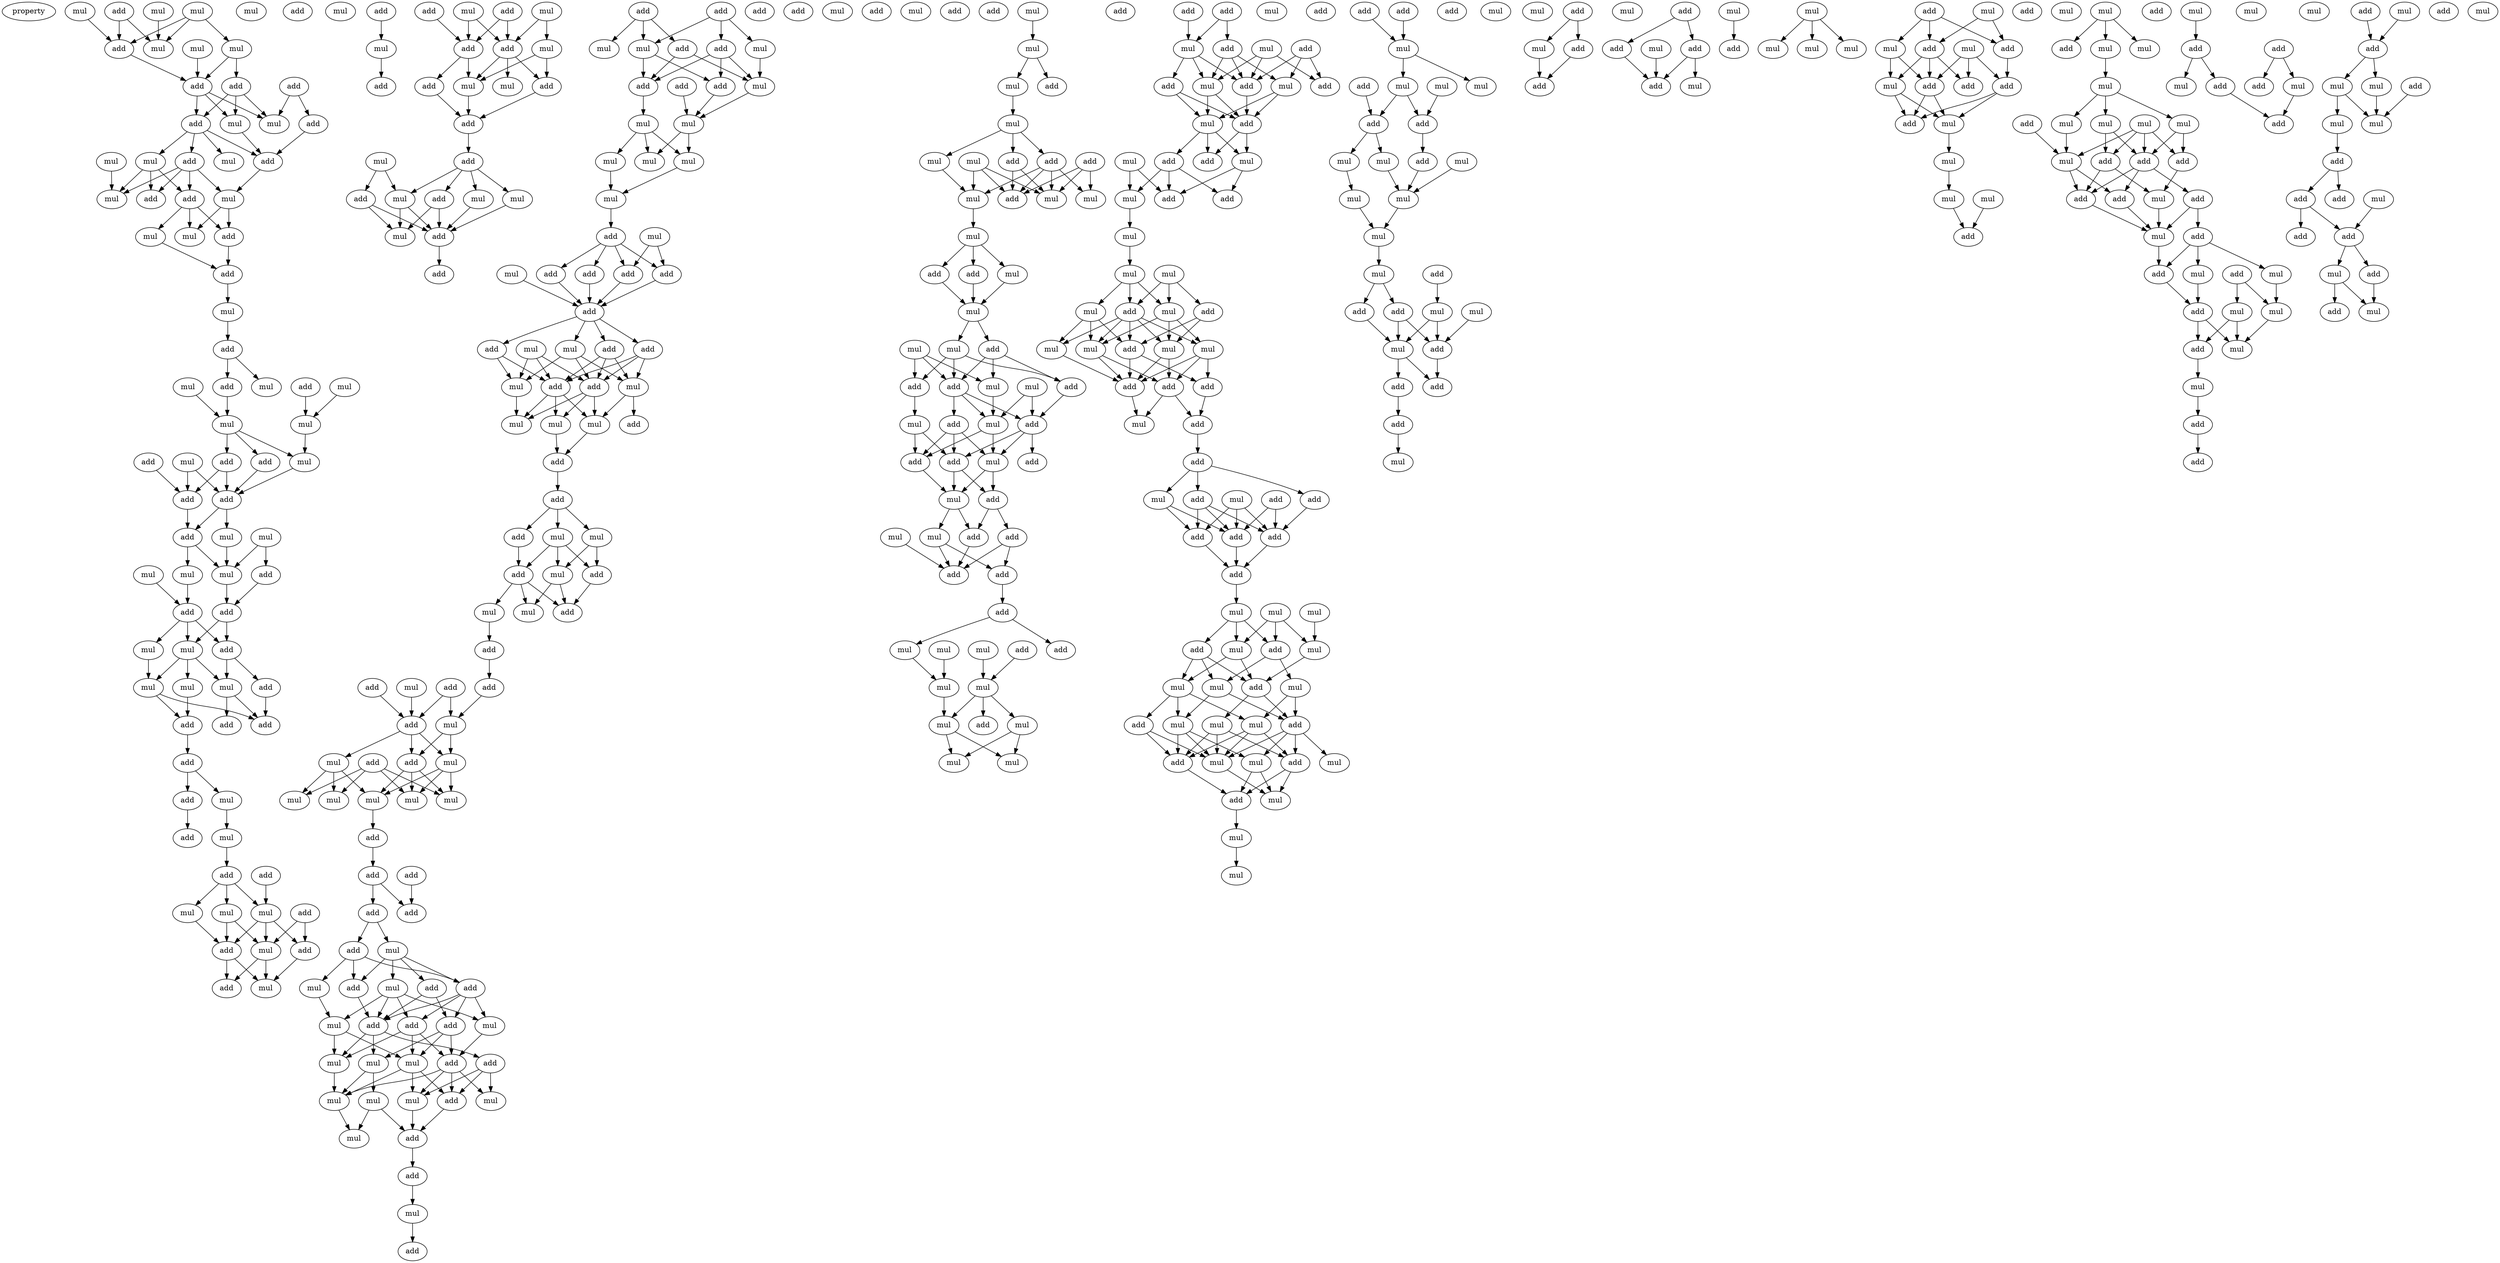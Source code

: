 digraph {
    node [fontcolor=black]
    property [mul=2,lf=1.0]
    0 [ label = add ];
    1 [ label = mul ];
    2 [ label = mul ];
    3 [ label = mul ];
    4 [ label = mul ];
    5 [ label = mul ];
    6 [ label = add ];
    7 [ label = mul ];
    8 [ label = add ];
    9 [ label = add ];
    10 [ label = add ];
    11 [ label = mul ];
    12 [ label = add ];
    13 [ label = mul ];
    14 [ label = add ];
    15 [ label = mul ];
    16 [ label = mul ];
    17 [ label = add ];
    18 [ label = add ];
    19 [ label = mul ];
    20 [ label = add ];
    21 [ label = add ];
    22 [ label = mul ];
    23 [ label = mul ];
    24 [ label = mul ];
    25 [ label = add ];
    26 [ label = mul ];
    27 [ label = add ];
    28 [ label = mul ];
    29 [ label = mul ];
    30 [ label = add ];
    31 [ label = mul ];
    32 [ label = mul ];
    33 [ label = add ];
    34 [ label = add ];
    35 [ label = mul ];
    36 [ label = mul ];
    37 [ label = mul ];
    38 [ label = mul ];
    39 [ label = add ];
    40 [ label = add ];
    41 [ label = add ];
    42 [ label = mul ];
    43 [ label = add ];
    44 [ label = add ];
    45 [ label = mul ];
    46 [ label = mul ];
    47 [ label = add ];
    48 [ label = mul ];
    49 [ label = mul ];
    50 [ label = add ];
    51 [ label = mul ];
    52 [ label = add ];
    53 [ label = add ];
    54 [ label = mul ];
    55 [ label = add ];
    56 [ label = mul ];
    57 [ label = mul ];
    58 [ label = add ];
    59 [ label = mul ];
    60 [ label = mul ];
    61 [ label = add ];
    62 [ label = add ];
    63 [ label = add ];
    64 [ label = add ];
    65 [ label = add ];
    66 [ label = add ];
    67 [ label = mul ];
    68 [ label = mul ];
    69 [ label = add ];
    70 [ label = mul ];
    71 [ label = add ];
    72 [ label = add ];
    73 [ label = mul ];
    74 [ label = mul ];
    75 [ label = mul ];
    76 [ label = add ];
    77 [ label = mul ];
    78 [ label = add ];
    79 [ label = add ];
    80 [ label = add ];
    81 [ label = mul ];
    82 [ label = add ];
    83 [ label = mul ];
    84 [ label = add ];
    85 [ label = mul ];
    86 [ label = add ];
    87 [ label = mul ];
    88 [ label = add ];
    89 [ label = mul ];
    90 [ label = add ];
    91 [ label = add ];
    92 [ label = mul ];
    93 [ label = mul ];
    94 [ label = add ];
    95 [ label = add ];
    96 [ label = add ];
    97 [ label = mul ];
    98 [ label = add ];
    99 [ label = add ];
    100 [ label = mul ];
    101 [ label = add ];
    102 [ label = mul ];
    103 [ label = mul ];
    104 [ label = add ];
    105 [ label = mul ];
    106 [ label = add ];
    107 [ label = add ];
    108 [ label = add ];
    109 [ label = add ];
    110 [ label = add ];
    111 [ label = mul ];
    112 [ label = mul ];
    113 [ label = mul ];
    114 [ label = add ];
    115 [ label = add ];
    116 [ label = add ];
    117 [ label = mul ];
    118 [ label = mul ];
    119 [ label = mul ];
    120 [ label = mul ];
    121 [ label = mul ];
    122 [ label = mul ];
    123 [ label = add ];
    124 [ label = mul ];
    125 [ label = add ];
    126 [ label = add ];
    127 [ label = mul ];
    128 [ label = mul ];
    129 [ label = add ];
    130 [ label = add ];
    131 [ label = add ];
    132 [ label = add ];
    133 [ label = add ];
    134 [ label = add ];
    135 [ label = mul ];
    136 [ label = add ];
    137 [ label = mul ];
    138 [ label = add ];
    139 [ label = add ];
    140 [ label = mul ];
    141 [ label = add ];
    142 [ label = mul ];
    143 [ label = mul ];
    144 [ label = mul ];
    145 [ label = mul ];
    146 [ label = add ];
    147 [ label = mul ];
    148 [ label = add ];
    149 [ label = add ];
    150 [ label = add ];
    151 [ label = mul ];
    152 [ label = mul ];
    153 [ label = mul ];
    154 [ label = add ];
    155 [ label = add ];
    156 [ label = mul ];
    157 [ label = add ];
    158 [ label = mul ];
    159 [ label = add ];
    160 [ label = mul ];
    161 [ label = add ];
    162 [ label = add ];
    163 [ label = add ];
    164 [ label = add ];
    165 [ label = mul ];
    166 [ label = add ];
    167 [ label = add ];
    168 [ label = mul ];
    169 [ label = add ];
    170 [ label = add ];
    171 [ label = mul ];
    172 [ label = mul ];
    173 [ label = mul ];
    174 [ label = mul ];
    175 [ label = mul ];
    176 [ label = mul ];
    177 [ label = mul ];
    178 [ label = add ];
    179 [ label = add ];
    180 [ label = add ];
    181 [ label = add ];
    182 [ label = add ];
    183 [ label = add ];
    184 [ label = mul ];
    185 [ label = add ];
    186 [ label = mul ];
    187 [ label = add ];
    188 [ label = mul ];
    189 [ label = add ];
    190 [ label = add ];
    191 [ label = add ];
    192 [ label = add ];
    193 [ label = mul ];
    194 [ label = add ];
    195 [ label = mul ];
    196 [ label = mul ];
    197 [ label = add ];
    198 [ label = add ];
    199 [ label = mul ];
    200 [ label = mul ];
    201 [ label = mul ];
    202 [ label = add ];
    203 [ label = mul ];
    204 [ label = mul ];
    205 [ label = mul ];
    206 [ label = add ];
    207 [ label = mul ];
    208 [ label = add ];
    209 [ label = mul ];
    210 [ label = mul ];
    211 [ label = add ];
    212 [ label = mul ];
    213 [ label = add ];
    214 [ label = mul ];
    215 [ label = add ];
    216 [ label = mul ];
    217 [ label = add ];
    218 [ label = mul ];
    219 [ label = add ];
    220 [ label = add ];
    221 [ label = mul ];
    222 [ label = mul ];
    223 [ label = mul ];
    224 [ label = add ];
    225 [ label = mul ];
    226 [ label = mul ];
    227 [ label = add ];
    228 [ label = add ];
    229 [ label = mul ];
    230 [ label = mul ];
    231 [ label = add ];
    232 [ label = mul ];
    233 [ label = mul ];
    234 [ label = add ];
    235 [ label = mul ];
    236 [ label = add ];
    237 [ label = add ];
    238 [ label = mul ];
    239 [ label = mul ];
    240 [ label = mul ];
    241 [ label = add ];
    242 [ label = add ];
    243 [ label = add ];
    244 [ label = add ];
    245 [ label = add ];
    246 [ label = mul ];
    247 [ label = mul ];
    248 [ label = add ];
    249 [ label = mul ];
    250 [ label = mul ];
    251 [ label = add ];
    252 [ label = add ];
    253 [ label = add ];
    254 [ label = add ];
    255 [ label = add ];
    256 [ label = add ];
    257 [ label = mul ];
    258 [ label = mul ];
    259 [ label = add ];
    260 [ label = mul ];
    261 [ label = mul ];
    262 [ label = mul ];
    263 [ label = add ];
    264 [ label = mul ];
    265 [ label = mul ];
    266 [ label = mul ];
    267 [ label = mul ];
    268 [ label = add ];
    269 [ label = add ];
    270 [ label = add ];
    271 [ label = mul ];
    272 [ label = add ];
    273 [ label = mul ];
    274 [ label = mul ];
    275 [ label = add ];
    276 [ label = mul ];
    277 [ label = add ];
    278 [ label = add ];
    279 [ label = mul ];
    280 [ label = add ];
    281 [ label = add ];
    282 [ label = add ];
    283 [ label = mul ];
    284 [ label = mul ];
    285 [ label = mul ];
    286 [ label = add ];
    287 [ label = add ];
    288 [ label = mul ];
    289 [ label = mul ];
    290 [ label = mul ];
    291 [ label = mul ];
    292 [ label = mul ];
    293 [ label = add ];
    294 [ label = mul ];
    295 [ label = add ];
    296 [ label = add ];
    297 [ label = mul ];
    298 [ label = mul ];
    299 [ label = mul ];
    300 [ label = mul ];
    301 [ label = add ];
    302 [ label = add ];
    303 [ label = add ];
    304 [ label = mul ];
    305 [ label = add ];
    306 [ label = add ];
    307 [ label = mul ];
    308 [ label = mul ];
    309 [ label = add ];
    310 [ label = add ];
    311 [ label = add ];
    312 [ label = add ];
    313 [ label = add ];
    314 [ label = add ];
    315 [ label = add ];
    316 [ label = mul ];
    317 [ label = mul ];
    318 [ label = mul ];
    319 [ label = add ];
    320 [ label = mul ];
    321 [ label = mul ];
    322 [ label = add ];
    323 [ label = mul ];
    324 [ label = mul ];
    325 [ label = mul ];
    326 [ label = add ];
    327 [ label = add ];
    328 [ label = mul ];
    329 [ label = add ];
    330 [ label = mul ];
    331 [ label = mul ];
    332 [ label = mul ];
    333 [ label = mul ];
    334 [ label = add ];
    335 [ label = add ];
    336 [ label = mul ];
    337 [ label = add ];
    338 [ label = mul ];
    339 [ label = mul ];
    340 [ label = add ];
    341 [ label = mul ];
    342 [ label = add ];
    343 [ label = add ];
    344 [ label = mul ];
    345 [ label = add ];
    346 [ label = mul ];
    347 [ label = add ];
    348 [ label = mul ];
    349 [ label = mul ];
    350 [ label = add ];
    351 [ label = add ];
    352 [ label = add ];
    353 [ label = mul ];
    354 [ label = mul ];
    355 [ label = mul ];
    356 [ label = mul ];
    357 [ label = mul ];
    358 [ label = mul ];
    359 [ label = mul ];
    360 [ label = add ];
    361 [ label = mul ];
    362 [ label = mul ];
    363 [ label = add ];
    364 [ label = add ];
    365 [ label = mul ];
    366 [ label = mul ];
    367 [ label = add ];
    368 [ label = mul ];
    369 [ label = add ];
    370 [ label = add ];
    371 [ label = add ];
    372 [ label = mul ];
    373 [ label = add ];
    374 [ label = mul ];
    375 [ label = add ];
    376 [ label = add ];
    377 [ label = mul ];
    378 [ label = add ];
    379 [ label = add ];
    380 [ label = mul ];
    381 [ label = add ];
    382 [ label = mul ];
    383 [ label = mul ];
    384 [ label = add ];
    385 [ label = add ];
    386 [ label = mul ];
    387 [ label = mul ];
    388 [ label = mul ];
    389 [ label = mul ];
    390 [ label = add ];
    391 [ label = mul ];
    392 [ label = mul ];
    393 [ label = mul ];
    394 [ label = add ];
    395 [ label = add ];
    396 [ label = add ];
    397 [ label = mul ];
    398 [ label = add ];
    399 [ label = add ];
    400 [ label = add ];
    401 [ label = mul ];
    402 [ label = add ];
    403 [ label = mul ];
    404 [ label = mul ];
    405 [ label = mul ];
    406 [ label = mul ];
    407 [ label = add ];
    408 [ label = mul ];
    409 [ label = add ];
    410 [ label = add ];
    411 [ label = mul ];
    412 [ label = mul ];
    413 [ label = mul ];
    414 [ label = mul ];
    415 [ label = add ];
    416 [ label = mul ];
    417 [ label = mul ];
    418 [ label = mul ];
    419 [ label = mul ];
    420 [ label = add ];
    421 [ label = add ];
    422 [ label = add ];
    423 [ label = add ];
    424 [ label = mul ];
    425 [ label = add ];
    426 [ label = add ];
    427 [ label = mul ];
    428 [ label = add ];
    429 [ label = mul ];
    430 [ label = add ];
    431 [ label = mul ];
    432 [ label = add ];
    433 [ label = add ];
    434 [ label = mul ];
    435 [ label = mul ];
    436 [ label = add ];
    437 [ label = mul ];
    438 [ label = mul ];
    439 [ label = add ];
    440 [ label = add ];
    441 [ label = mul ];
    442 [ label = add ];
    443 [ label = add ];
    444 [ label = add ];
    445 [ label = mul ];
    446 [ label = mul ];
    447 [ label = add ];
    448 [ label = mul ];
    449 [ label = add ];
    450 [ label = mul ];
    451 [ label = add ];
    452 [ label = add ];
    453 [ label = mul ];
    454 [ label = add ];
    455 [ label = mul ];
    456 [ label = mul ];
    457 [ label = add ];
    458 [ label = mul ];
    459 [ label = mul ];
    460 [ label = mul ];
    461 [ label = add ];
    462 [ label = add ];
    463 [ label = add ];
    464 [ label = mul ];
    465 [ label = add ];
    466 [ label = add ];
    467 [ label = mul ];
    468 [ label = add ];
    469 [ label = add ];
    470 [ label = mul ];
    0 -> 4 [ name = 0 ];
    0 -> 6 [ name = 1 ];
    1 -> 4 [ name = 2 ];
    1 -> 5 [ name = 3 ];
    1 -> 6 [ name = 4 ];
    2 -> 4 [ name = 5 ];
    3 -> 6 [ name = 6 ];
    5 -> 8 [ name = 7 ];
    5 -> 9 [ name = 8 ];
    6 -> 9 [ name = 9 ];
    7 -> 9 [ name = 10 ];
    8 -> 11 [ name = 11 ];
    8 -> 13 [ name = 12 ];
    8 -> 14 [ name = 13 ];
    9 -> 11 [ name = 14 ];
    9 -> 13 [ name = 15 ];
    9 -> 14 [ name = 16 ];
    10 -> 12 [ name = 17 ];
    10 -> 13 [ name = 18 ];
    11 -> 17 [ name = 19 ];
    12 -> 17 [ name = 20 ];
    14 -> 15 [ name = 21 ];
    14 -> 16 [ name = 22 ];
    14 -> 17 [ name = 23 ];
    14 -> 18 [ name = 24 ];
    15 -> 20 [ name = 25 ];
    15 -> 21 [ name = 26 ];
    15 -> 22 [ name = 27 ];
    17 -> 23 [ name = 28 ];
    18 -> 20 [ name = 29 ];
    18 -> 21 [ name = 30 ];
    18 -> 22 [ name = 31 ];
    18 -> 23 [ name = 32 ];
    19 -> 22 [ name = 33 ];
    20 -> 24 [ name = 34 ];
    20 -> 25 [ name = 35 ];
    20 -> 26 [ name = 36 ];
    23 -> 25 [ name = 37 ];
    23 -> 26 [ name = 38 ];
    24 -> 27 [ name = 39 ];
    25 -> 27 [ name = 40 ];
    27 -> 28 [ name = 41 ];
    28 -> 30 [ name = 42 ];
    30 -> 34 [ name = 43 ];
    30 -> 35 [ name = 44 ];
    31 -> 37 [ name = 45 ];
    32 -> 36 [ name = 46 ];
    33 -> 36 [ name = 47 ];
    34 -> 37 [ name = 48 ];
    36 -> 42 [ name = 49 ];
    37 -> 39 [ name = 50 ];
    37 -> 41 [ name = 51 ];
    37 -> 42 [ name = 52 ];
    38 -> 43 [ name = 53 ];
    38 -> 44 [ name = 54 ];
    39 -> 43 [ name = 55 ];
    39 -> 44 [ name = 56 ];
    40 -> 44 [ name = 57 ];
    41 -> 43 [ name = 58 ];
    42 -> 43 [ name = 59 ];
    43 -> 46 [ name = 60 ];
    43 -> 47 [ name = 61 ];
    44 -> 47 [ name = 62 ];
    45 -> 50 [ name = 63 ];
    45 -> 51 [ name = 64 ];
    46 -> 51 [ name = 65 ];
    47 -> 49 [ name = 66 ];
    47 -> 51 [ name = 67 ];
    48 -> 52 [ name = 68 ];
    49 -> 52 [ name = 69 ];
    50 -> 53 [ name = 70 ];
    51 -> 53 [ name = 71 ];
    52 -> 54 [ name = 72 ];
    52 -> 55 [ name = 73 ];
    52 -> 56 [ name = 74 ];
    53 -> 55 [ name = 75 ];
    53 -> 56 [ name = 76 ];
    54 -> 59 [ name = 77 ];
    55 -> 57 [ name = 78 ];
    55 -> 58 [ name = 79 ];
    56 -> 57 [ name = 80 ];
    56 -> 59 [ name = 81 ];
    56 -> 60 [ name = 82 ];
    57 -> 61 [ name = 83 ];
    57 -> 63 [ name = 84 ];
    58 -> 61 [ name = 85 ];
    59 -> 61 [ name = 86 ];
    59 -> 62 [ name = 87 ];
    60 -> 62 [ name = 88 ];
    62 -> 64 [ name = 89 ];
    64 -> 65 [ name = 90 ];
    64 -> 68 [ name = 91 ];
    65 -> 69 [ name = 92 ];
    68 -> 70 [ name = 93 ];
    70 -> 71 [ name = 94 ];
    71 -> 73 [ name = 95 ];
    71 -> 74 [ name = 96 ];
    71 -> 75 [ name = 97 ];
    72 -> 74 [ name = 98 ];
    73 -> 77 [ name = 99 ];
    73 -> 78 [ name = 100 ];
    74 -> 77 [ name = 101 ];
    74 -> 78 [ name = 102 ];
    74 -> 79 [ name = 103 ];
    75 -> 78 [ name = 104 ];
    76 -> 77 [ name = 105 ];
    76 -> 79 [ name = 106 ];
    77 -> 80 [ name = 107 ];
    77 -> 81 [ name = 108 ];
    78 -> 80 [ name = 109 ];
    78 -> 81 [ name = 110 ];
    79 -> 81 [ name = 111 ];
    82 -> 83 [ name = 112 ];
    83 -> 84 [ name = 113 ];
    85 -> 90 [ name = 114 ];
    85 -> 91 [ name = 115 ];
    86 -> 90 [ name = 116 ];
    86 -> 91 [ name = 117 ];
    87 -> 89 [ name = 118 ];
    87 -> 91 [ name = 119 ];
    88 -> 90 [ name = 120 ];
    89 -> 92 [ name = 121 ];
    89 -> 95 [ name = 122 ];
    90 -> 92 [ name = 123 ];
    90 -> 94 [ name = 124 ];
    91 -> 92 [ name = 125 ];
    91 -> 93 [ name = 126 ];
    91 -> 95 [ name = 127 ];
    92 -> 96 [ name = 128 ];
    94 -> 96 [ name = 129 ];
    95 -> 96 [ name = 130 ];
    96 -> 98 [ name = 131 ];
    97 -> 99 [ name = 132 ];
    97 -> 103 [ name = 133 ];
    98 -> 100 [ name = 134 ];
    98 -> 101 [ name = 135 ];
    98 -> 102 [ name = 136 ];
    98 -> 103 [ name = 137 ];
    99 -> 104 [ name = 138 ];
    99 -> 105 [ name = 139 ];
    100 -> 104 [ name = 140 ];
    101 -> 104 [ name = 141 ];
    101 -> 105 [ name = 142 ];
    102 -> 104 [ name = 143 ];
    103 -> 104 [ name = 144 ];
    103 -> 105 [ name = 145 ];
    104 -> 106 [ name = 146 ];
    107 -> 110 [ name = 147 ];
    107 -> 111 [ name = 148 ];
    107 -> 112 [ name = 149 ];
    108 -> 109 [ name = 150 ];
    108 -> 112 [ name = 151 ];
    108 -> 113 [ name = 152 ];
    109 -> 114 [ name = 153 ];
    109 -> 117 [ name = 154 ];
    110 -> 114 [ name = 155 ];
    110 -> 116 [ name = 156 ];
    110 -> 117 [ name = 157 ];
    111 -> 117 [ name = 158 ];
    112 -> 114 [ name = 159 ];
    112 -> 116 [ name = 160 ];
    114 -> 119 [ name = 161 ];
    115 -> 118 [ name = 162 ];
    116 -> 118 [ name = 163 ];
    117 -> 118 [ name = 164 ];
    118 -> 120 [ name = 165 ];
    118 -> 122 [ name = 166 ];
    119 -> 120 [ name = 167 ];
    119 -> 121 [ name = 168 ];
    119 -> 122 [ name = 169 ];
    121 -> 124 [ name = 170 ];
    122 -> 124 [ name = 171 ];
    124 -> 126 [ name = 172 ];
    126 -> 129 [ name = 173 ];
    126 -> 130 [ name = 174 ];
    126 -> 131 [ name = 175 ];
    126 -> 132 [ name = 176 ];
    127 -> 130 [ name = 177 ];
    127 -> 132 [ name = 178 ];
    128 -> 133 [ name = 179 ];
    129 -> 133 [ name = 180 ];
    130 -> 133 [ name = 181 ];
    131 -> 133 [ name = 182 ];
    132 -> 133 [ name = 183 ];
    133 -> 134 [ name = 184 ];
    133 -> 135 [ name = 185 ];
    133 -> 136 [ name = 186 ];
    133 -> 138 [ name = 187 ];
    134 -> 139 [ name = 188 ];
    134 -> 141 [ name = 189 ];
    134 -> 142 [ name = 190 ];
    135 -> 140 [ name = 191 ];
    135 -> 141 [ name = 192 ];
    135 -> 142 [ name = 193 ];
    136 -> 139 [ name = 194 ];
    136 -> 140 [ name = 195 ];
    137 -> 139 [ name = 196 ];
    137 -> 140 [ name = 197 ];
    137 -> 141 [ name = 198 ];
    138 -> 139 [ name = 199 ];
    138 -> 141 [ name = 200 ];
    138 -> 142 [ name = 201 ];
    139 -> 143 [ name = 202 ];
    139 -> 144 [ name = 203 ];
    139 -> 145 [ name = 204 ];
    140 -> 143 [ name = 205 ];
    141 -> 143 [ name = 206 ];
    141 -> 144 [ name = 207 ];
    141 -> 145 [ name = 208 ];
    142 -> 144 [ name = 209 ];
    142 -> 146 [ name = 210 ];
    144 -> 148 [ name = 211 ];
    145 -> 148 [ name = 212 ];
    148 -> 150 [ name = 213 ];
    150 -> 152 [ name = 214 ];
    150 -> 153 [ name = 215 ];
    150 -> 154 [ name = 216 ];
    152 -> 156 [ name = 217 ];
    152 -> 157 [ name = 218 ];
    153 -> 155 [ name = 219 ];
    153 -> 156 [ name = 220 ];
    153 -> 157 [ name = 221 ];
    154 -> 155 [ name = 222 ];
    155 -> 158 [ name = 223 ];
    155 -> 159 [ name = 224 ];
    155 -> 160 [ name = 225 ];
    156 -> 159 [ name = 226 ];
    156 -> 160 [ name = 227 ];
    157 -> 159 [ name = 228 ];
    158 -> 161 [ name = 229 ];
    161 -> 166 [ name = 230 ];
    162 -> 167 [ name = 231 ];
    164 -> 167 [ name = 232 ];
    164 -> 168 [ name = 233 ];
    165 -> 167 [ name = 234 ];
    166 -> 168 [ name = 235 ];
    167 -> 170 [ name = 236 ];
    167 -> 171 [ name = 237 ];
    167 -> 172 [ name = 238 ];
    168 -> 170 [ name = 239 ];
    168 -> 171 [ name = 240 ];
    169 -> 173 [ name = 241 ];
    169 -> 175 [ name = 242 ];
    169 -> 176 [ name = 243 ];
    169 -> 177 [ name = 244 ];
    170 -> 174 [ name = 245 ];
    170 -> 175 [ name = 246 ];
    170 -> 176 [ name = 247 ];
    171 -> 174 [ name = 248 ];
    171 -> 175 [ name = 249 ];
    171 -> 176 [ name = 250 ];
    172 -> 173 [ name = 251 ];
    172 -> 174 [ name = 252 ];
    172 -> 177 [ name = 253 ];
    174 -> 178 [ name = 254 ];
    178 -> 179 [ name = 255 ];
    179 -> 182 [ name = 256 ];
    179 -> 183 [ name = 257 ];
    181 -> 183 [ name = 258 ];
    182 -> 184 [ name = 259 ];
    182 -> 185 [ name = 260 ];
    184 -> 187 [ name = 261 ];
    184 -> 188 [ name = 262 ];
    184 -> 189 [ name = 263 ];
    184 -> 190 [ name = 264 ];
    185 -> 186 [ name = 265 ];
    185 -> 187 [ name = 266 ];
    185 -> 189 [ name = 267 ];
    186 -> 195 [ name = 268 ];
    187 -> 192 [ name = 269 ];
    188 -> 191 [ name = 270 ];
    188 -> 192 [ name = 271 ];
    188 -> 193 [ name = 272 ];
    188 -> 195 [ name = 273 ];
    189 -> 191 [ name = 274 ];
    189 -> 192 [ name = 275 ];
    189 -> 193 [ name = 276 ];
    189 -> 194 [ name = 277 ];
    190 -> 192 [ name = 278 ];
    190 -> 194 [ name = 279 ];
    191 -> 197 [ name = 280 ];
    191 -> 199 [ name = 281 ];
    191 -> 200 [ name = 282 ];
    192 -> 196 [ name = 283 ];
    192 -> 198 [ name = 284 ];
    192 -> 200 [ name = 285 ];
    193 -> 197 [ name = 286 ];
    194 -> 196 [ name = 287 ];
    194 -> 197 [ name = 288 ];
    194 -> 199 [ name = 289 ];
    195 -> 199 [ name = 290 ];
    195 -> 200 [ name = 291 ];
    196 -> 201 [ name = 292 ];
    196 -> 205 [ name = 293 ];
    197 -> 201 [ name = 294 ];
    197 -> 202 [ name = 295 ];
    197 -> 203 [ name = 296 ];
    197 -> 204 [ name = 297 ];
    198 -> 202 [ name = 298 ];
    198 -> 203 [ name = 299 ];
    198 -> 204 [ name = 300 ];
    199 -> 201 [ name = 301 ];
    199 -> 202 [ name = 302 ];
    199 -> 203 [ name = 303 ];
    200 -> 201 [ name = 304 ];
    201 -> 207 [ name = 305 ];
    202 -> 206 [ name = 306 ];
    203 -> 206 [ name = 307 ];
    205 -> 206 [ name = 308 ];
    205 -> 207 [ name = 309 ];
    206 -> 208 [ name = 310 ];
    208 -> 209 [ name = 311 ];
    209 -> 211 [ name = 312 ];
    210 -> 212 [ name = 313 ];
    212 -> 214 [ name = 314 ];
    212 -> 215 [ name = 315 ];
    214 -> 216 [ name = 316 ];
    216 -> 217 [ name = 317 ];
    216 -> 218 [ name = 318 ];
    216 -> 219 [ name = 319 ];
    217 -> 222 [ name = 320 ];
    217 -> 223 [ name = 321 ];
    217 -> 224 [ name = 322 ];
    217 -> 225 [ name = 323 ];
    218 -> 223 [ name = 324 ];
    219 -> 222 [ name = 325 ];
    219 -> 224 [ name = 326 ];
    220 -> 222 [ name = 327 ];
    220 -> 224 [ name = 328 ];
    220 -> 225 [ name = 329 ];
    221 -> 222 [ name = 330 ];
    221 -> 223 [ name = 331 ];
    221 -> 224 [ name = 332 ];
    223 -> 226 [ name = 333 ];
    226 -> 227 [ name = 334 ];
    226 -> 228 [ name = 335 ];
    226 -> 229 [ name = 336 ];
    227 -> 230 [ name = 337 ];
    228 -> 230 [ name = 338 ];
    229 -> 230 [ name = 339 ];
    230 -> 231 [ name = 340 ];
    230 -> 232 [ name = 341 ];
    231 -> 235 [ name = 342 ];
    231 -> 236 [ name = 343 ];
    231 -> 237 [ name = 344 ];
    232 -> 234 [ name = 345 ];
    232 -> 236 [ name = 346 ];
    232 -> 237 [ name = 347 ];
    233 -> 234 [ name = 348 ];
    233 -> 235 [ name = 349 ];
    233 -> 237 [ name = 350 ];
    234 -> 240 [ name = 351 ];
    235 -> 239 [ name = 352 ];
    236 -> 241 [ name = 353 ];
    237 -> 239 [ name = 354 ];
    237 -> 241 [ name = 355 ];
    237 -> 242 [ name = 356 ];
    238 -> 239 [ name = 357 ];
    238 -> 241 [ name = 358 ];
    239 -> 244 [ name = 359 ];
    239 -> 246 [ name = 360 ];
    240 -> 244 [ name = 361 ];
    240 -> 245 [ name = 362 ];
    241 -> 243 [ name = 363 ];
    241 -> 245 [ name = 364 ];
    241 -> 246 [ name = 365 ];
    242 -> 244 [ name = 366 ];
    242 -> 245 [ name = 367 ];
    242 -> 246 [ name = 368 ];
    244 -> 247 [ name = 369 ];
    245 -> 247 [ name = 370 ];
    245 -> 248 [ name = 371 ];
    246 -> 247 [ name = 372 ];
    246 -> 248 [ name = 373 ];
    247 -> 250 [ name = 374 ];
    247 -> 251 [ name = 375 ];
    248 -> 251 [ name = 376 ];
    248 -> 252 [ name = 377 ];
    249 -> 253 [ name = 378 ];
    250 -> 253 [ name = 379 ];
    250 -> 254 [ name = 380 ];
    251 -> 253 [ name = 381 ];
    252 -> 253 [ name = 382 ];
    252 -> 254 [ name = 383 ];
    254 -> 255 [ name = 384 ];
    255 -> 256 [ name = 385 ];
    255 -> 257 [ name = 386 ];
    257 -> 262 [ name = 387 ];
    258 -> 261 [ name = 388 ];
    259 -> 261 [ name = 389 ];
    260 -> 262 [ name = 390 ];
    261 -> 263 [ name = 391 ];
    261 -> 264 [ name = 392 ];
    261 -> 265 [ name = 393 ];
    262 -> 265 [ name = 394 ];
    264 -> 266 [ name = 395 ];
    264 -> 267 [ name = 396 ];
    265 -> 266 [ name = 397 ];
    265 -> 267 [ name = 398 ];
    268 -> 271 [ name = 399 ];
    268 -> 272 [ name = 400 ];
    269 -> 271 [ name = 401 ];
    270 -> 275 [ name = 402 ];
    270 -> 276 [ name = 403 ];
    270 -> 278 [ name = 404 ];
    271 -> 274 [ name = 405 ];
    271 -> 275 [ name = 406 ];
    271 -> 277 [ name = 407 ];
    272 -> 274 [ name = 408 ];
    272 -> 275 [ name = 409 ];
    272 -> 276 [ name = 410 ];
    273 -> 274 [ name = 411 ];
    273 -> 275 [ name = 412 ];
    273 -> 278 [ name = 413 ];
    274 -> 279 [ name = 414 ];
    274 -> 280 [ name = 415 ];
    275 -> 280 [ name = 416 ];
    276 -> 279 [ name = 417 ];
    276 -> 280 [ name = 418 ];
    277 -> 279 [ name = 419 ];
    277 -> 280 [ name = 420 ];
    279 -> 281 [ name = 421 ];
    279 -> 282 [ name = 422 ];
    279 -> 283 [ name = 423 ];
    280 -> 281 [ name = 424 ];
    280 -> 283 [ name = 425 ];
    282 -> 285 [ name = 426 ];
    282 -> 286 [ name = 427 ];
    282 -> 287 [ name = 428 ];
    283 -> 286 [ name = 429 ];
    283 -> 287 [ name = 430 ];
    284 -> 285 [ name = 431 ];
    284 -> 286 [ name = 432 ];
    285 -> 288 [ name = 433 ];
    288 -> 290 [ name = 434 ];
    290 -> 292 [ name = 435 ];
    290 -> 294 [ name = 436 ];
    290 -> 295 [ name = 437 ];
    291 -> 293 [ name = 438 ];
    291 -> 294 [ name = 439 ];
    291 -> 295 [ name = 440 ];
    292 -> 296 [ name = 441 ];
    292 -> 297 [ name = 442 ];
    292 -> 299 [ name = 443 ];
    293 -> 296 [ name = 444 ];
    293 -> 298 [ name = 445 ];
    294 -> 298 [ name = 446 ];
    294 -> 299 [ name = 447 ];
    294 -> 300 [ name = 448 ];
    295 -> 296 [ name = 449 ];
    295 -> 297 [ name = 450 ];
    295 -> 298 [ name = 451 ];
    295 -> 299 [ name = 452 ];
    295 -> 300 [ name = 453 ];
    296 -> 301 [ name = 454 ];
    296 -> 302 [ name = 455 ];
    297 -> 301 [ name = 456 ];
    298 -> 301 [ name = 457 ];
    298 -> 303 [ name = 458 ];
    299 -> 301 [ name = 459 ];
    299 -> 303 [ name = 460 ];
    300 -> 301 [ name = 461 ];
    300 -> 302 [ name = 462 ];
    300 -> 303 [ name = 463 ];
    301 -> 304 [ name = 464 ];
    302 -> 305 [ name = 465 ];
    303 -> 304 [ name = 466 ];
    303 -> 305 [ name = 467 ];
    305 -> 306 [ name = 468 ];
    306 -> 308 [ name = 469 ];
    306 -> 309 [ name = 470 ];
    306 -> 311 [ name = 471 ];
    307 -> 312 [ name = 472 ];
    307 -> 313 [ name = 473 ];
    307 -> 314 [ name = 474 ];
    308 -> 312 [ name = 475 ];
    308 -> 313 [ name = 476 ];
    309 -> 312 [ name = 477 ];
    309 -> 313 [ name = 478 ];
    309 -> 314 [ name = 479 ];
    310 -> 313 [ name = 480 ];
    310 -> 314 [ name = 481 ];
    311 -> 314 [ name = 482 ];
    312 -> 315 [ name = 483 ];
    313 -> 315 [ name = 484 ];
    314 -> 315 [ name = 485 ];
    315 -> 317 [ name = 486 ];
    316 -> 319 [ name = 487 ];
    316 -> 320 [ name = 488 ];
    316 -> 321 [ name = 489 ];
    317 -> 319 [ name = 490 ];
    317 -> 321 [ name = 491 ];
    317 -> 322 [ name = 492 ];
    318 -> 320 [ name = 493 ];
    319 -> 324 [ name = 494 ];
    319 -> 325 [ name = 495 ];
    320 -> 326 [ name = 496 ];
    321 -> 323 [ name = 497 ];
    321 -> 326 [ name = 498 ];
    322 -> 323 [ name = 499 ];
    322 -> 324 [ name = 500 ];
    322 -> 326 [ name = 501 ];
    323 -> 327 [ name = 502 ];
    323 -> 330 [ name = 503 ];
    323 -> 331 [ name = 504 ];
    324 -> 329 [ name = 505 ];
    324 -> 331 [ name = 506 ];
    325 -> 329 [ name = 507 ];
    325 -> 330 [ name = 508 ];
    326 -> 328 [ name = 509 ];
    326 -> 329 [ name = 510 ];
    327 -> 332 [ name = 511 ];
    327 -> 334 [ name = 512 ];
    328 -> 332 [ name = 513 ];
    328 -> 334 [ name = 514 ];
    328 -> 335 [ name = 515 ];
    329 -> 332 [ name = 516 ];
    329 -> 333 [ name = 517 ];
    329 -> 335 [ name = 518 ];
    329 -> 336 [ name = 519 ];
    330 -> 332 [ name = 520 ];
    330 -> 334 [ name = 521 ];
    330 -> 335 [ name = 522 ];
    331 -> 332 [ name = 523 ];
    331 -> 334 [ name = 524 ];
    331 -> 336 [ name = 525 ];
    332 -> 338 [ name = 526 ];
    334 -> 337 [ name = 527 ];
    335 -> 337 [ name = 528 ];
    335 -> 338 [ name = 529 ];
    336 -> 337 [ name = 530 ];
    336 -> 338 [ name = 531 ];
    337 -> 339 [ name = 532 ];
    339 -> 341 [ name = 533 ];
    342 -> 344 [ name = 534 ];
    343 -> 344 [ name = 535 ];
    344 -> 348 [ name = 536 ];
    344 -> 349 [ name = 537 ];
    345 -> 351 [ name = 538 ];
    346 -> 350 [ name = 539 ];
    348 -> 350 [ name = 540 ];
    348 -> 351 [ name = 541 ];
    350 -> 352 [ name = 542 ];
    351 -> 353 [ name = 543 ];
    351 -> 355 [ name = 544 ];
    352 -> 358 [ name = 545 ];
    353 -> 357 [ name = 546 ];
    354 -> 358 [ name = 547 ];
    355 -> 358 [ name = 548 ];
    357 -> 359 [ name = 549 ];
    358 -> 359 [ name = 550 ];
    359 -> 361 [ name = 551 ];
    360 -> 365 [ name = 552 ];
    361 -> 363 [ name = 553 ];
    361 -> 364 [ name = 554 ];
    362 -> 367 [ name = 555 ];
    363 -> 366 [ name = 556 ];
    364 -> 366 [ name = 557 ];
    364 -> 367 [ name = 558 ];
    365 -> 366 [ name = 559 ];
    365 -> 367 [ name = 560 ];
    366 -> 369 [ name = 561 ];
    366 -> 370 [ name = 562 ];
    367 -> 370 [ name = 563 ];
    369 -> 371 [ name = 564 ];
    371 -> 372 [ name = 565 ];
    373 -> 374 [ name = 566 ];
    373 -> 375 [ name = 567 ];
    374 -> 376 [ name = 568 ];
    375 -> 376 [ name = 569 ];
    378 -> 379 [ name = 570 ];
    378 -> 381 [ name = 571 ];
    379 -> 384 [ name = 572 ];
    380 -> 384 [ name = 573 ];
    381 -> 383 [ name = 574 ];
    381 -> 384 [ name = 575 ];
    382 -> 385 [ name = 576 ];
    386 -> 387 [ name = 577 ];
    386 -> 388 [ name = 578 ];
    386 -> 389 [ name = 579 ];
    390 -> 392 [ name = 580 ];
    390 -> 394 [ name = 581 ];
    390 -> 395 [ name = 582 ];
    391 -> 394 [ name = 583 ];
    391 -> 395 [ name = 584 ];
    392 -> 397 [ name = 585 ];
    392 -> 398 [ name = 586 ];
    393 -> 396 [ name = 587 ];
    393 -> 398 [ name = 588 ];
    393 -> 399 [ name = 589 ];
    394 -> 397 [ name = 590 ];
    394 -> 398 [ name = 591 ];
    394 -> 399 [ name = 592 ];
    395 -> 396 [ name = 593 ];
    396 -> 401 [ name = 594 ];
    396 -> 402 [ name = 595 ];
    397 -> 401 [ name = 596 ];
    397 -> 402 [ name = 597 ];
    398 -> 401 [ name = 598 ];
    398 -> 402 [ name = 599 ];
    401 -> 403 [ name = 600 ];
    403 -> 404 [ name = 601 ];
    404 -> 407 [ name = 602 ];
    405 -> 407 [ name = 603 ];
    408 -> 409 [ name = 604 ];
    408 -> 411 [ name = 605 ];
    408 -> 412 [ name = 606 ];
    411 -> 413 [ name = 607 ];
    413 -> 414 [ name = 608 ];
    413 -> 416 [ name = 609 ];
    413 -> 418 [ name = 610 ];
    414 -> 421 [ name = 611 ];
    414 -> 422 [ name = 612 ];
    415 -> 419 [ name = 613 ];
    416 -> 419 [ name = 614 ];
    417 -> 419 [ name = 615 ];
    417 -> 420 [ name = 616 ];
    417 -> 421 [ name = 617 ];
    417 -> 422 [ name = 618 ];
    418 -> 420 [ name = 619 ];
    418 -> 421 [ name = 620 ];
    419 -> 423 [ name = 621 ];
    419 -> 426 [ name = 622 ];
    420 -> 423 [ name = 623 ];
    420 -> 424 [ name = 624 ];
    421 -> 423 [ name = 625 ];
    421 -> 425 [ name = 626 ];
    421 -> 426 [ name = 627 ];
    422 -> 424 [ name = 628 ];
    423 -> 427 [ name = 629 ];
    424 -> 427 [ name = 630 ];
    425 -> 427 [ name = 631 ];
    425 -> 428 [ name = 632 ];
    426 -> 427 [ name = 633 ];
    427 -> 430 [ name = 634 ];
    428 -> 429 [ name = 635 ];
    428 -> 430 [ name = 636 ];
    428 -> 431 [ name = 637 ];
    429 -> 433 [ name = 638 ];
    430 -> 433 [ name = 639 ];
    431 -> 435 [ name = 640 ];
    432 -> 434 [ name = 641 ];
    432 -> 435 [ name = 642 ];
    433 -> 436 [ name = 643 ];
    433 -> 437 [ name = 644 ];
    434 -> 436 [ name = 645 ];
    434 -> 437 [ name = 646 ];
    435 -> 437 [ name = 647 ];
    436 -> 438 [ name = 648 ];
    438 -> 439 [ name = 649 ];
    439 -> 440 [ name = 650 ];
    441 -> 443 [ name = 651 ];
    442 -> 444 [ name = 652 ];
    442 -> 448 [ name = 653 ];
    443 -> 446 [ name = 654 ];
    443 -> 447 [ name = 655 ];
    447 -> 449 [ name = 656 ];
    448 -> 449 [ name = 657 ];
    451 -> 454 [ name = 658 ];
    453 -> 454 [ name = 659 ];
    454 -> 455 [ name = 660 ];
    454 -> 456 [ name = 661 ];
    455 -> 459 [ name = 662 ];
    455 -> 460 [ name = 663 ];
    456 -> 460 [ name = 664 ];
    457 -> 460 [ name = 665 ];
    459 -> 461 [ name = 666 ];
    461 -> 462 [ name = 667 ];
    461 -> 463 [ name = 668 ];
    462 -> 465 [ name = 669 ];
    462 -> 466 [ name = 670 ];
    464 -> 465 [ name = 671 ];
    465 -> 467 [ name = 672 ];
    465 -> 468 [ name = 673 ];
    467 -> 469 [ name = 674 ];
    467 -> 470 [ name = 675 ];
    468 -> 470 [ name = 676 ];
}
